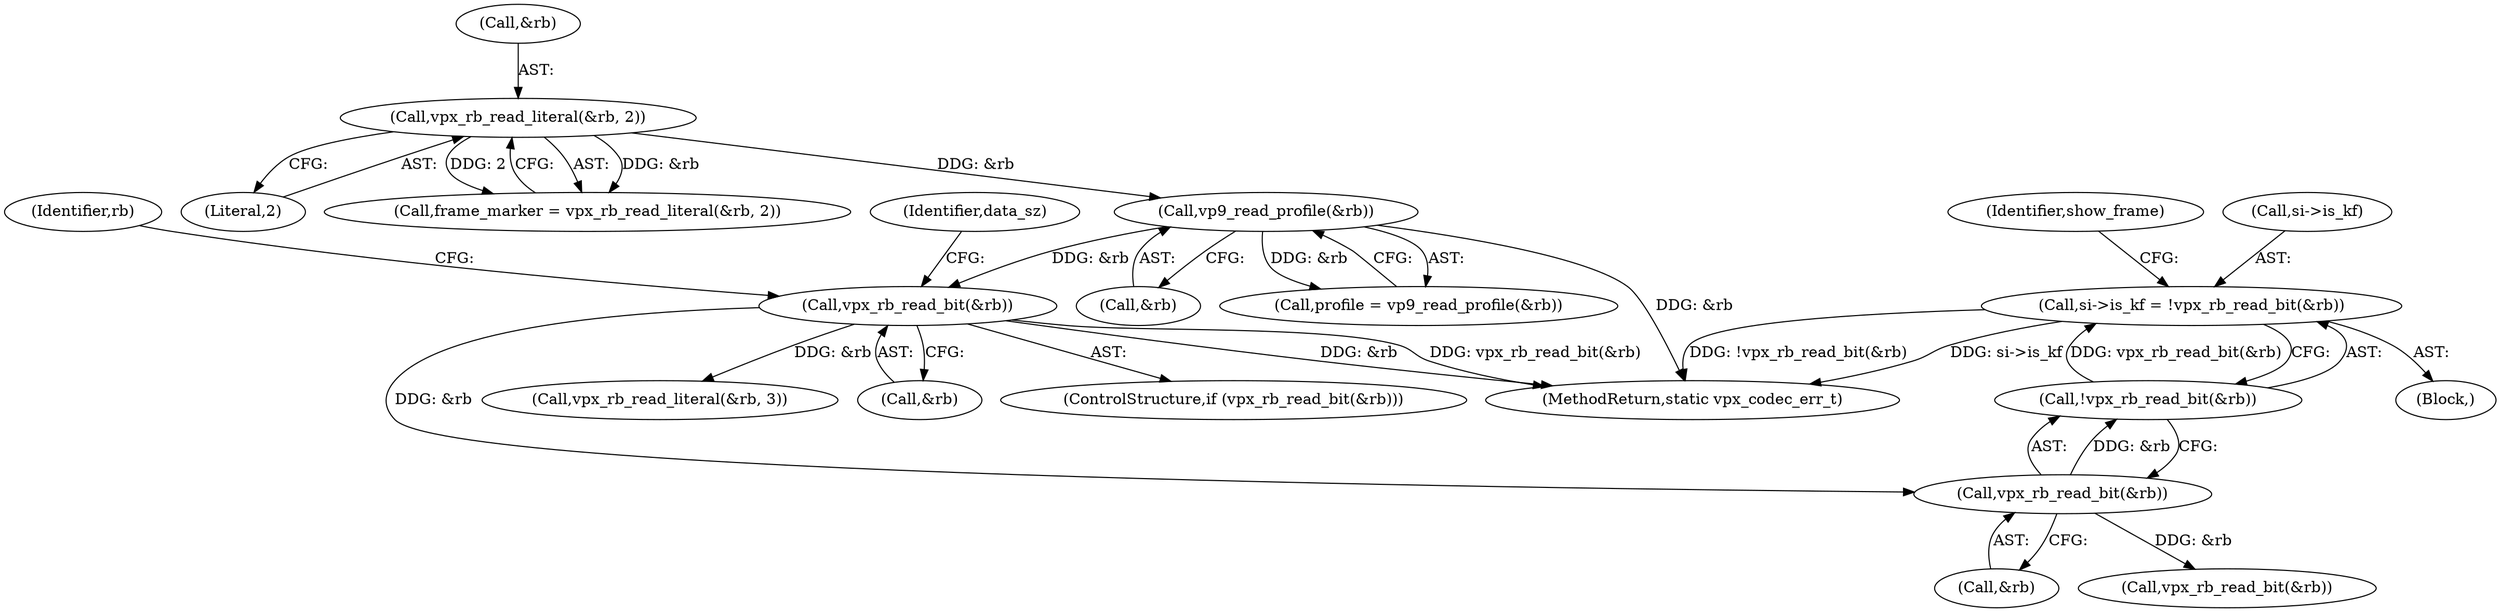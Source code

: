 digraph "0_Android_4974dcbd0289a2530df2ee2a25b5f92775df80da@API" {
"1000218" [label="(Call,si->is_kf = !vpx_rb_read_bit(&rb))"];
"1000222" [label="(Call,!vpx_rb_read_bit(&rb))"];
"1000223" [label="(Call,vpx_rb_read_bit(&rb))"];
"1000202" [label="(Call,vpx_rb_read_bit(&rb))"];
"1000172" [label="(Call,vp9_read_profile(&rb))"];
"1000165" [label="(Call,vpx_rb_read_literal(&rb, 2))"];
"1000166" [label="(Call,&rb)"];
"1000224" [label="(Call,&rb)"];
"1000223" [label="(Call,vpx_rb_read_bit(&rb))"];
"1000222" [label="(Call,!vpx_rb_read_bit(&rb))"];
"1000206" [label="(Call,vpx_rb_read_literal(&rb, 3))"];
"1000165" [label="(Call,vpx_rb_read_literal(&rb, 2))"];
"1000219" [label="(Call,si->is_kf)"];
"1000156" [label="(Block,)"];
"1000214" [label="(Identifier,data_sz)"];
"1000203" [label="(Call,&rb)"];
"1000168" [label="(Literal,2)"];
"1000163" [label="(Call,frame_marker = vpx_rb_read_literal(&rb, 2))"];
"1000228" [label="(Call,vpx_rb_read_bit(&rb))"];
"1000202" [label="(Call,vpx_rb_read_bit(&rb))"];
"1000201" [label="(ControlStructure,if (vpx_rb_read_bit(&rb)))"];
"1000170" [label="(Call,profile = vp9_read_profile(&rb))"];
"1000218" [label="(Call,si->is_kf = !vpx_rb_read_bit(&rb))"];
"1000173" [label="(Call,&rb)"];
"1000172" [label="(Call,vp9_read_profile(&rb))"];
"1000208" [label="(Identifier,rb)"];
"1000342" [label="(MethodReturn,static vpx_codec_err_t)"];
"1000227" [label="(Identifier,show_frame)"];
"1000218" -> "1000156"  [label="AST: "];
"1000218" -> "1000222"  [label="CFG: "];
"1000219" -> "1000218"  [label="AST: "];
"1000222" -> "1000218"  [label="AST: "];
"1000227" -> "1000218"  [label="CFG: "];
"1000218" -> "1000342"  [label="DDG: si->is_kf"];
"1000218" -> "1000342"  [label="DDG: !vpx_rb_read_bit(&rb)"];
"1000222" -> "1000218"  [label="DDG: vpx_rb_read_bit(&rb)"];
"1000222" -> "1000223"  [label="CFG: "];
"1000223" -> "1000222"  [label="AST: "];
"1000223" -> "1000222"  [label="DDG: &rb"];
"1000223" -> "1000224"  [label="CFG: "];
"1000224" -> "1000223"  [label="AST: "];
"1000202" -> "1000223"  [label="DDG: &rb"];
"1000223" -> "1000228"  [label="DDG: &rb"];
"1000202" -> "1000201"  [label="AST: "];
"1000202" -> "1000203"  [label="CFG: "];
"1000203" -> "1000202"  [label="AST: "];
"1000208" -> "1000202"  [label="CFG: "];
"1000214" -> "1000202"  [label="CFG: "];
"1000202" -> "1000342"  [label="DDG: &rb"];
"1000202" -> "1000342"  [label="DDG: vpx_rb_read_bit(&rb)"];
"1000172" -> "1000202"  [label="DDG: &rb"];
"1000202" -> "1000206"  [label="DDG: &rb"];
"1000172" -> "1000170"  [label="AST: "];
"1000172" -> "1000173"  [label="CFG: "];
"1000173" -> "1000172"  [label="AST: "];
"1000170" -> "1000172"  [label="CFG: "];
"1000172" -> "1000342"  [label="DDG: &rb"];
"1000172" -> "1000170"  [label="DDG: &rb"];
"1000165" -> "1000172"  [label="DDG: &rb"];
"1000165" -> "1000163"  [label="AST: "];
"1000165" -> "1000168"  [label="CFG: "];
"1000166" -> "1000165"  [label="AST: "];
"1000168" -> "1000165"  [label="AST: "];
"1000163" -> "1000165"  [label="CFG: "];
"1000165" -> "1000163"  [label="DDG: &rb"];
"1000165" -> "1000163"  [label="DDG: 2"];
}
